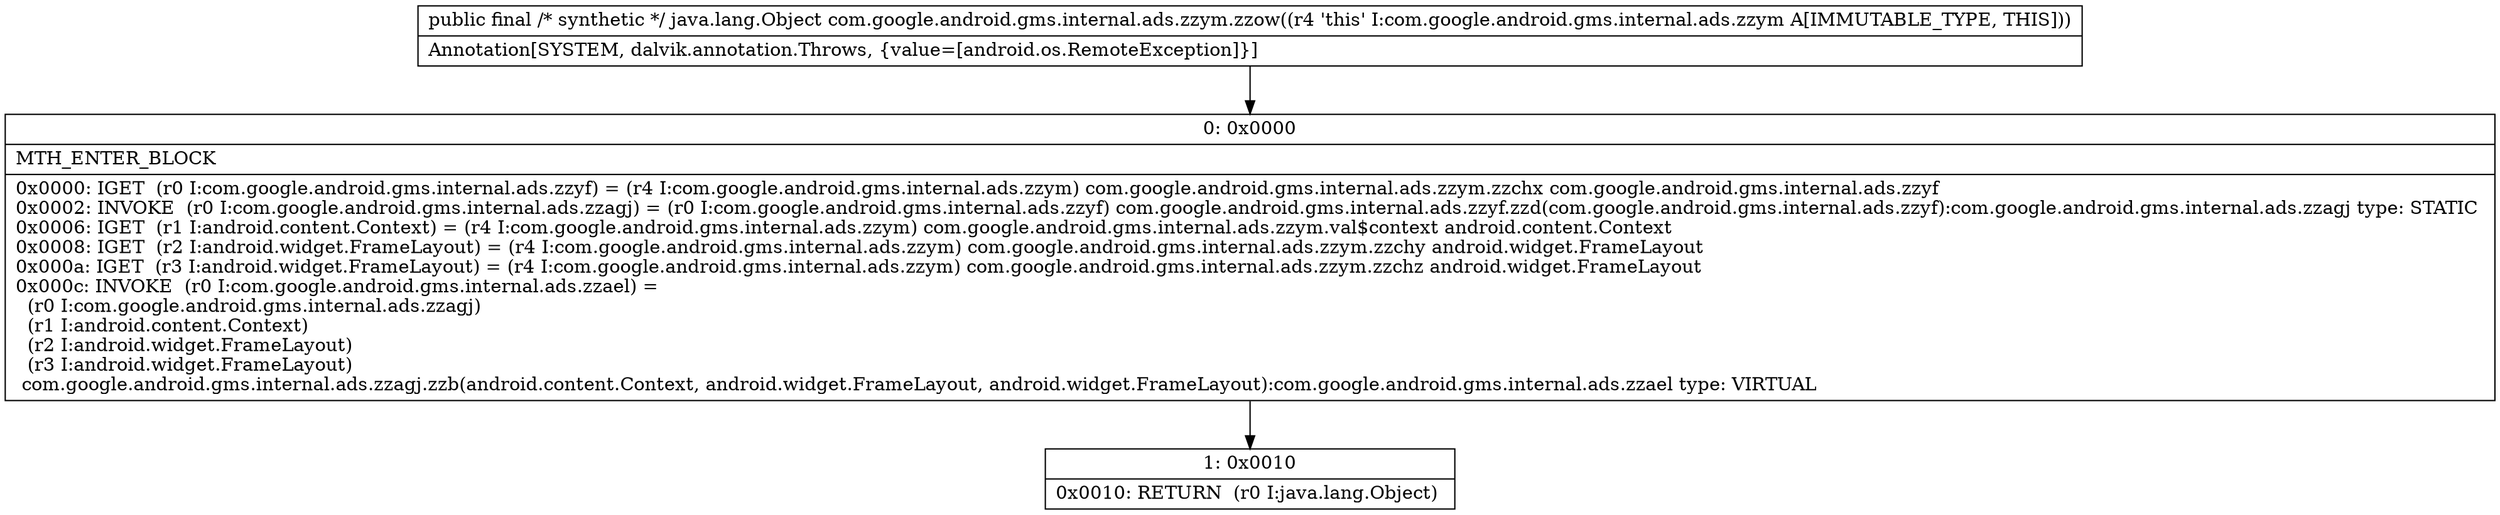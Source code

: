 digraph "CFG forcom.google.android.gms.internal.ads.zzym.zzow()Ljava\/lang\/Object;" {
Node_0 [shape=record,label="{0\:\ 0x0000|MTH_ENTER_BLOCK\l|0x0000: IGET  (r0 I:com.google.android.gms.internal.ads.zzyf) = (r4 I:com.google.android.gms.internal.ads.zzym) com.google.android.gms.internal.ads.zzym.zzchx com.google.android.gms.internal.ads.zzyf \l0x0002: INVOKE  (r0 I:com.google.android.gms.internal.ads.zzagj) = (r0 I:com.google.android.gms.internal.ads.zzyf) com.google.android.gms.internal.ads.zzyf.zzd(com.google.android.gms.internal.ads.zzyf):com.google.android.gms.internal.ads.zzagj type: STATIC \l0x0006: IGET  (r1 I:android.content.Context) = (r4 I:com.google.android.gms.internal.ads.zzym) com.google.android.gms.internal.ads.zzym.val$context android.content.Context \l0x0008: IGET  (r2 I:android.widget.FrameLayout) = (r4 I:com.google.android.gms.internal.ads.zzym) com.google.android.gms.internal.ads.zzym.zzchy android.widget.FrameLayout \l0x000a: IGET  (r3 I:android.widget.FrameLayout) = (r4 I:com.google.android.gms.internal.ads.zzym) com.google.android.gms.internal.ads.zzym.zzchz android.widget.FrameLayout \l0x000c: INVOKE  (r0 I:com.google.android.gms.internal.ads.zzael) = \l  (r0 I:com.google.android.gms.internal.ads.zzagj)\l  (r1 I:android.content.Context)\l  (r2 I:android.widget.FrameLayout)\l  (r3 I:android.widget.FrameLayout)\l com.google.android.gms.internal.ads.zzagj.zzb(android.content.Context, android.widget.FrameLayout, android.widget.FrameLayout):com.google.android.gms.internal.ads.zzael type: VIRTUAL \l}"];
Node_1 [shape=record,label="{1\:\ 0x0010|0x0010: RETURN  (r0 I:java.lang.Object) \l}"];
MethodNode[shape=record,label="{public final \/* synthetic *\/ java.lang.Object com.google.android.gms.internal.ads.zzym.zzow((r4 'this' I:com.google.android.gms.internal.ads.zzym A[IMMUTABLE_TYPE, THIS]))  | Annotation[SYSTEM, dalvik.annotation.Throws, \{value=[android.os.RemoteException]\}]\l}"];
MethodNode -> Node_0;
Node_0 -> Node_1;
}

